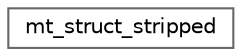 digraph "Graphical Class Hierarchy"
{
 // LATEX_PDF_SIZE
  bgcolor="transparent";
  edge [fontname=Helvetica,fontsize=10,labelfontname=Helvetica,labelfontsize=10];
  node [fontname=Helvetica,fontsize=10,shape=box,height=0.2,width=0.4];
  rankdir="LR";
  Node0 [id="Node000000",label="mt_struct_stripped",height=0.2,width=0.4,color="grey40", fillcolor="white", style="filled",URL="$structmt__struct__stripped.html",tooltip=" "];
}
